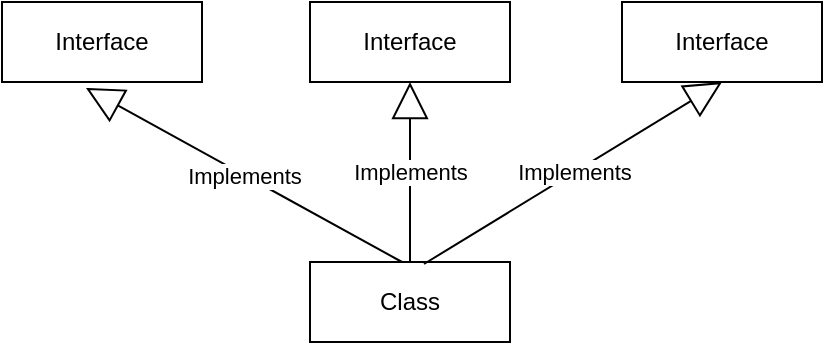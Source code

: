 <mxfile version="13.3.5" type="github">
  <diagram id="1SAhC6a8pihXOCSOTlZ3" name="Page-1">
    <mxGraphModel dx="1070" dy="563" grid="1" gridSize="10" guides="1" tooltips="1" connect="1" arrows="1" fold="1" page="1" pageScale="1" pageWidth="827" pageHeight="1169" math="0" shadow="0">
      <root>
        <mxCell id="0" />
        <mxCell id="1" parent="0" />
        <mxCell id="E4ltTXrUCnNlTAGxs-kE-1" value="Interface" style="whiteSpace=wrap;html=1;align=center;" parent="1" vertex="1">
          <mxGeometry x="210" y="110" width="100" height="40" as="geometry" />
        </mxCell>
        <mxCell id="E4ltTXrUCnNlTAGxs-kE-2" value="Interface" style="whiteSpace=wrap;html=1;align=center;" parent="1" vertex="1">
          <mxGeometry x="364" y="110" width="100" height="40" as="geometry" />
        </mxCell>
        <mxCell id="E4ltTXrUCnNlTAGxs-kE-3" value="Class" style="whiteSpace=wrap;html=1;align=center;" parent="1" vertex="1">
          <mxGeometry x="364" y="240" width="100" height="40" as="geometry" />
        </mxCell>
        <mxCell id="E4ltTXrUCnNlTAGxs-kE-5" value="Interface" style="whiteSpace=wrap;html=1;align=center;" parent="1" vertex="1">
          <mxGeometry x="520" y="110" width="100" height="40" as="geometry" />
        </mxCell>
        <mxCell id="E4ltTXrUCnNlTAGxs-kE-6" value="Implements" style="endArrow=block;endSize=16;endFill=0;html=1;entryX=0.5;entryY=1;entryDx=0;entryDy=0;exitX=0.5;exitY=0;exitDx=0;exitDy=0;" parent="1" source="E4ltTXrUCnNlTAGxs-kE-3" target="E4ltTXrUCnNlTAGxs-kE-2" edge="1">
          <mxGeometry width="160" relative="1" as="geometry">
            <mxPoint x="414" y="230" as="sourcePoint" />
            <mxPoint x="490" y="290" as="targetPoint" />
          </mxGeometry>
        </mxCell>
        <mxCell id="E4ltTXrUCnNlTAGxs-kE-7" value="Implements" style="endArrow=block;endSize=16;endFill=0;html=1;entryX=0.5;entryY=1;entryDx=0;entryDy=0;exitX=0.57;exitY=0.025;exitDx=0;exitDy=0;exitPerimeter=0;" parent="1" source="E4ltTXrUCnNlTAGxs-kE-3" target="E4ltTXrUCnNlTAGxs-kE-5" edge="1">
          <mxGeometry width="160" relative="1" as="geometry">
            <mxPoint x="420" y="230" as="sourcePoint" />
            <mxPoint x="424" y="160" as="targetPoint" />
          </mxGeometry>
        </mxCell>
        <mxCell id="E4ltTXrUCnNlTAGxs-kE-8" value="Implements" style="endArrow=block;endSize=16;endFill=0;html=1;entryX=0.42;entryY=1.075;entryDx=0;entryDy=0;entryPerimeter=0;" parent="1" target="E4ltTXrUCnNlTAGxs-kE-1" edge="1">
          <mxGeometry width="160" relative="1" as="geometry">
            <mxPoint x="410" y="240" as="sourcePoint" />
            <mxPoint x="424" y="160" as="targetPoint" />
          </mxGeometry>
        </mxCell>
      </root>
    </mxGraphModel>
  </diagram>
</mxfile>
